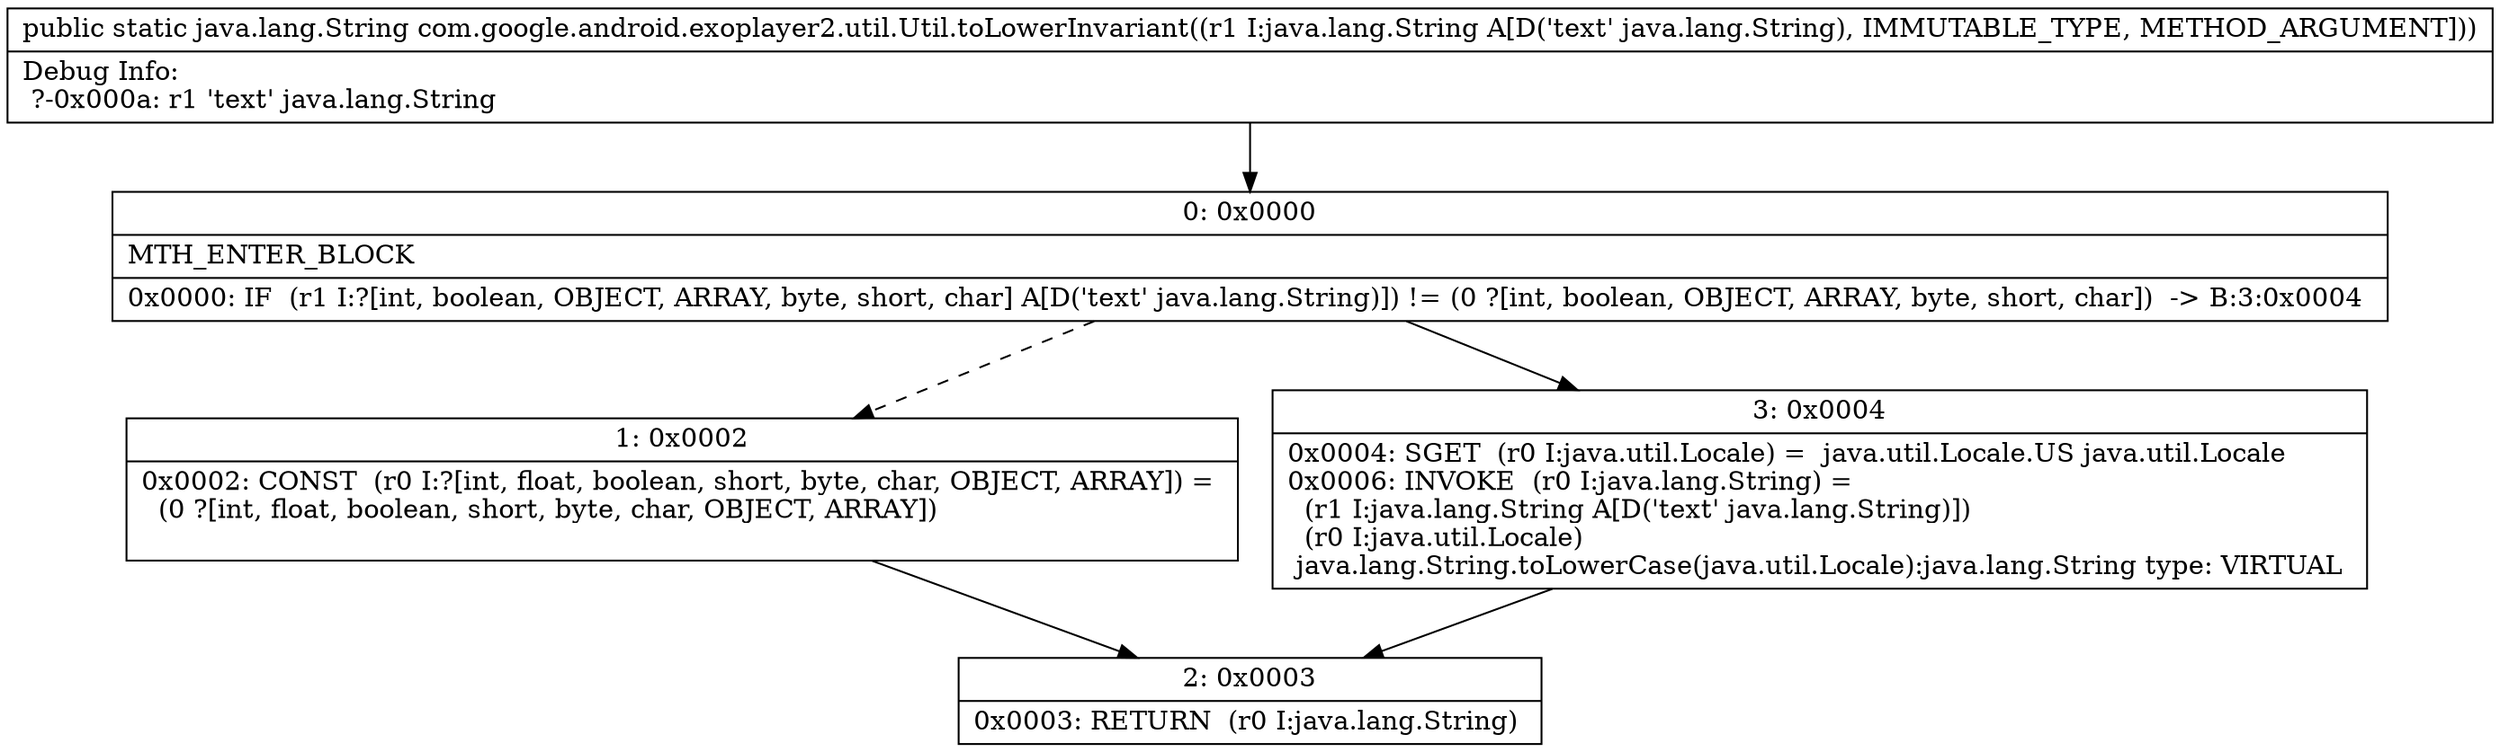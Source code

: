 digraph "CFG forcom.google.android.exoplayer2.util.Util.toLowerInvariant(Ljava\/lang\/String;)Ljava\/lang\/String;" {
Node_0 [shape=record,label="{0\:\ 0x0000|MTH_ENTER_BLOCK\l|0x0000: IF  (r1 I:?[int, boolean, OBJECT, ARRAY, byte, short, char] A[D('text' java.lang.String)]) != (0 ?[int, boolean, OBJECT, ARRAY, byte, short, char])  \-\> B:3:0x0004 \l}"];
Node_1 [shape=record,label="{1\:\ 0x0002|0x0002: CONST  (r0 I:?[int, float, boolean, short, byte, char, OBJECT, ARRAY]) = \l  (0 ?[int, float, boolean, short, byte, char, OBJECT, ARRAY])\l \l}"];
Node_2 [shape=record,label="{2\:\ 0x0003|0x0003: RETURN  (r0 I:java.lang.String) \l}"];
Node_3 [shape=record,label="{3\:\ 0x0004|0x0004: SGET  (r0 I:java.util.Locale) =  java.util.Locale.US java.util.Locale \l0x0006: INVOKE  (r0 I:java.lang.String) = \l  (r1 I:java.lang.String A[D('text' java.lang.String)])\l  (r0 I:java.util.Locale)\l java.lang.String.toLowerCase(java.util.Locale):java.lang.String type: VIRTUAL \l}"];
MethodNode[shape=record,label="{public static java.lang.String com.google.android.exoplayer2.util.Util.toLowerInvariant((r1 I:java.lang.String A[D('text' java.lang.String), IMMUTABLE_TYPE, METHOD_ARGUMENT]))  | Debug Info:\l  ?\-0x000a: r1 'text' java.lang.String\l}"];
MethodNode -> Node_0;
Node_0 -> Node_1[style=dashed];
Node_0 -> Node_3;
Node_1 -> Node_2;
Node_3 -> Node_2;
}

